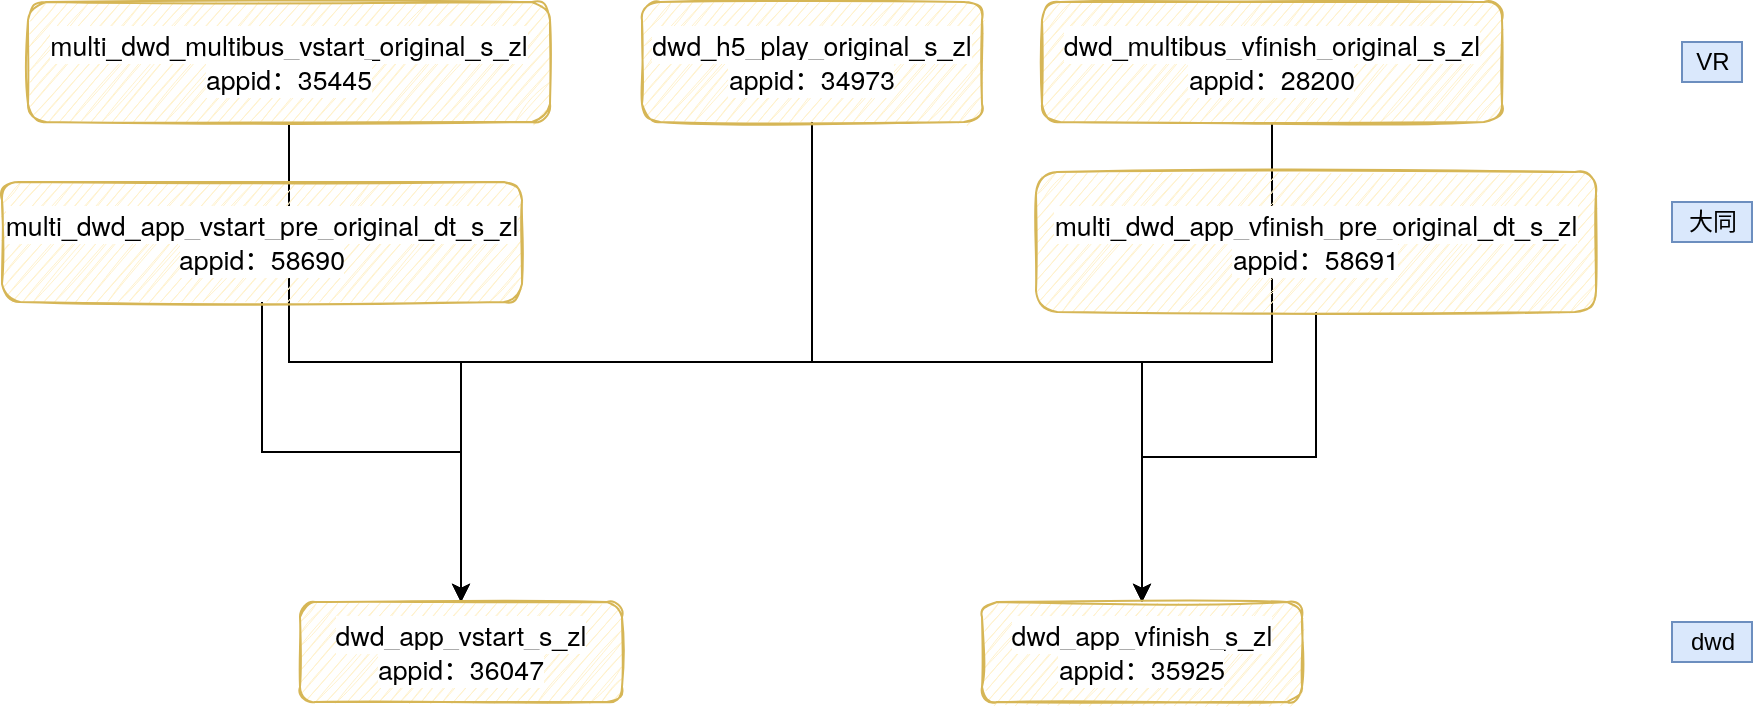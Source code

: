 <mxfile version="18.0.7" type="device"><diagram id="VJgVqGlboEjWHKXUzZeL" name="第 1 页"><mxGraphModel dx="1298" dy="836" grid="1" gridSize="10" guides="1" tooltips="1" connect="1" arrows="1" fold="1" page="1" pageScale="1" pageWidth="827" pageHeight="1169" math="0" shadow="0"><root><mxCell id="0"/><mxCell id="1" parent="0"/><mxCell id="P6LeaeECoyaLWEkejFCA-17" style="edgeStyle=orthogonalEdgeStyle;rounded=0;orthogonalLoop=1;jettySize=auto;html=1;exitX=0.5;exitY=1;exitDx=0;exitDy=0;" edge="1" parent="1" source="P6LeaeECoyaLWEkejFCA-1" target="P6LeaeECoyaLWEkejFCA-9"><mxGeometry relative="1" as="geometry"/></mxCell><mxCell id="P6LeaeECoyaLWEkejFCA-1" value="&lt;span style=&quot;font-family: &amp;quot;Helvetica Neue&amp;quot;, Helvetica, &amp;quot;PingFang SC&amp;quot;, &amp;quot;Microsoft YaHei&amp;quot;, &amp;quot;Source Han Sans SC&amp;quot;, &amp;quot;Noto Sans CJK SC&amp;quot;, &amp;quot;WenQuanYi Micro Hei&amp;quot;, sans-serif; font-size: 13.333px; text-align: left; caret-color: rgb(30, 111, 255); background-color: rgb(255, 255, 255);&quot;&gt;multi_dwd_multibus_vstart_original_s_zl&lt;br&gt;appid：&lt;/span&gt;&lt;span style=&quot;font-family: &amp;quot;Helvetica Neue&amp;quot;, Helvetica, &amp;quot;PingFang SC&amp;quot;, &amp;quot;Microsoft YaHei&amp;quot;, &amp;quot;Source Han Sans SC&amp;quot;, &amp;quot;Noto Sans CJK SC&amp;quot;, &amp;quot;WenQuanYi Micro Hei&amp;quot;, sans-serif; font-size: 13.333px; text-align: right; caret-color: rgb(30, 111, 255); background-color: rgb(255, 255, 255);&quot;&gt;35445&lt;/span&gt;&lt;span style=&quot;font-family: &amp;quot;Helvetica Neue&amp;quot;, Helvetica, &amp;quot;PingFang SC&amp;quot;, &amp;quot;Microsoft YaHei&amp;quot;, &amp;quot;Source Han Sans SC&amp;quot;, &amp;quot;Noto Sans CJK SC&amp;quot;, &amp;quot;WenQuanYi Micro Hei&amp;quot;, sans-serif; font-size: 13.333px; text-align: left; caret-color: rgb(30, 111, 255); background-color: rgb(255, 255, 255);&quot;&gt;&lt;br&gt;&lt;/span&gt;" style="rounded=1;whiteSpace=wrap;html=1;sketch=1;fillColor=#fff2cc;strokeColor=#d6b656;glass=0;shadow=0;" vertex="1" parent="1"><mxGeometry x="43" y="70" width="261" height="60" as="geometry"/></mxCell><mxCell id="P6LeaeECoyaLWEkejFCA-15" style="edgeStyle=orthogonalEdgeStyle;rounded=0;orthogonalLoop=1;jettySize=auto;html=1;exitX=0.5;exitY=1;exitDx=0;exitDy=0;entryX=0.5;entryY=0;entryDx=0;entryDy=0;" edge="1" parent="1" source="P6LeaeECoyaLWEkejFCA-2" target="P6LeaeECoyaLWEkejFCA-10"><mxGeometry relative="1" as="geometry"/></mxCell><mxCell id="P6LeaeECoyaLWEkejFCA-23" style="edgeStyle=orthogonalEdgeStyle;rounded=0;orthogonalLoop=1;jettySize=auto;html=1;exitX=0.5;exitY=1;exitDx=0;exitDy=0;entryX=0.5;entryY=0;entryDx=0;entryDy=0;" edge="1" parent="1" source="P6LeaeECoyaLWEkejFCA-2" target="P6LeaeECoyaLWEkejFCA-9"><mxGeometry relative="1" as="geometry"/></mxCell><mxCell id="P6LeaeECoyaLWEkejFCA-2" value="&lt;span style=&quot;font-family: &amp;quot;Helvetica Neue&amp;quot;, Helvetica, &amp;quot;PingFang SC&amp;quot;, &amp;quot;Microsoft YaHei&amp;quot;, &amp;quot;Source Han Sans SC&amp;quot;, &amp;quot;Noto Sans CJK SC&amp;quot;, &amp;quot;WenQuanYi Micro Hei&amp;quot;, sans-serif; font-size: 13.333px; text-align: left; caret-color: rgb(30, 111, 255); background-color: rgb(255, 255, 255);&quot;&gt;dwd_h5_play_original_s_zl&lt;br&gt;appid：&lt;/span&gt;&lt;span style=&quot;font-family: &amp;quot;Helvetica Neue&amp;quot;, Helvetica, &amp;quot;PingFang SC&amp;quot;, &amp;quot;Microsoft YaHei&amp;quot;, &amp;quot;Source Han Sans SC&amp;quot;, &amp;quot;Noto Sans CJK SC&amp;quot;, &amp;quot;WenQuanYi Micro Hei&amp;quot;, sans-serif; font-size: 13.333px; text-align: right; caret-color: rgb(30, 111, 255); background-color: rgb(255, 255, 255);&quot;&gt;34973&lt;/span&gt;&lt;span style=&quot;font-family: &amp;quot;Helvetica Neue&amp;quot;, Helvetica, &amp;quot;PingFang SC&amp;quot;, &amp;quot;Microsoft YaHei&amp;quot;, &amp;quot;Source Han Sans SC&amp;quot;, &amp;quot;Noto Sans CJK SC&amp;quot;, &amp;quot;WenQuanYi Micro Hei&amp;quot;, sans-serif; font-size: 13.333px; text-align: left; caret-color: rgb(30, 111, 255); background-color: rgb(255, 255, 255);&quot;&gt;&lt;br&gt;&lt;/span&gt;" style="rounded=1;whiteSpace=wrap;html=1;sketch=1;fillColor=#fff2cc;strokeColor=#d6b656;glass=0;shadow=0;" vertex="1" parent="1"><mxGeometry x="350" y="70" width="170" height="60" as="geometry"/></mxCell><mxCell id="P6LeaeECoyaLWEkejFCA-18" style="edgeStyle=orthogonalEdgeStyle;rounded=0;orthogonalLoop=1;jettySize=auto;html=1;exitX=0.5;exitY=1;exitDx=0;exitDy=0;" edge="1" parent="1" source="P6LeaeECoyaLWEkejFCA-3" target="P6LeaeECoyaLWEkejFCA-10"><mxGeometry relative="1" as="geometry"/></mxCell><mxCell id="P6LeaeECoyaLWEkejFCA-3" value="&lt;span style=&quot;font-family: &amp;quot;Helvetica Neue&amp;quot;, Helvetica, &amp;quot;PingFang SC&amp;quot;, &amp;quot;Microsoft YaHei&amp;quot;, &amp;quot;Source Han Sans SC&amp;quot;, &amp;quot;Noto Sans CJK SC&amp;quot;, &amp;quot;WenQuanYi Micro Hei&amp;quot;, sans-serif; font-size: 13.333px; text-align: left; caret-color: rgb(30, 111, 255); background-color: rgb(255, 255, 255);&quot;&gt;dwd_multibus_vfinish_original_s_zl&lt;br&gt;appid：&lt;/span&gt;&lt;span style=&quot;font-family: &amp;quot;Helvetica Neue&amp;quot;, Helvetica, &amp;quot;PingFang SC&amp;quot;, &amp;quot;Microsoft YaHei&amp;quot;, &amp;quot;Source Han Sans SC&amp;quot;, &amp;quot;Noto Sans CJK SC&amp;quot;, &amp;quot;WenQuanYi Micro Hei&amp;quot;, sans-serif; font-size: 13.333px; text-align: right; caret-color: rgb(30, 111, 255); background-color: rgb(255, 255, 255);&quot;&gt;28200&lt;/span&gt;&lt;span style=&quot;font-family: &amp;quot;Helvetica Neue&amp;quot;, Helvetica, &amp;quot;PingFang SC&amp;quot;, &amp;quot;Microsoft YaHei&amp;quot;, &amp;quot;Source Han Sans SC&amp;quot;, &amp;quot;Noto Sans CJK SC&amp;quot;, &amp;quot;WenQuanYi Micro Hei&amp;quot;, sans-serif; font-size: 13.333px; text-align: left; caret-color: rgb(30, 111, 255); background-color: rgb(255, 255, 255);&quot;&gt;&lt;br&gt;&lt;/span&gt;" style="rounded=1;whiteSpace=wrap;html=1;sketch=1;fillColor=#fff2cc;strokeColor=#d6b656;glass=0;shadow=0;" vertex="1" parent="1"><mxGeometry x="550" y="70" width="230" height="60" as="geometry"/></mxCell><mxCell id="P6LeaeECoyaLWEkejFCA-12" value="" style="edgeStyle=orthogonalEdgeStyle;rounded=0;orthogonalLoop=1;jettySize=auto;html=1;" edge="1" parent="1" source="P6LeaeECoyaLWEkejFCA-4" target="P6LeaeECoyaLWEkejFCA-9"><mxGeometry relative="1" as="geometry"/></mxCell><mxCell id="P6LeaeECoyaLWEkejFCA-4" value="&lt;span style=&quot;font-family: &amp;quot;Helvetica Neue&amp;quot;, Helvetica, &amp;quot;PingFang SC&amp;quot;, &amp;quot;Microsoft YaHei&amp;quot;, &amp;quot;Source Han Sans SC&amp;quot;, &amp;quot;Noto Sans CJK SC&amp;quot;, &amp;quot;WenQuanYi Micro Hei&amp;quot;, sans-serif; font-size: 13.333px; text-align: left; caret-color: rgb(30, 111, 255); background-color: rgb(255, 255, 255);&quot;&gt;multi_dwd_app_vstart_pre_original_dt_s_zl&lt;br&gt;&lt;/span&gt;&lt;span style=&quot;font-family: &amp;quot;Helvetica Neue&amp;quot;, Helvetica, &amp;quot;PingFang SC&amp;quot;, &amp;quot;Microsoft YaHei&amp;quot;, &amp;quot;Source Han Sans SC&amp;quot;, &amp;quot;Noto Sans CJK SC&amp;quot;, &amp;quot;WenQuanYi Micro Hei&amp;quot;, sans-serif; font-size: 13.333px; text-align: right; caret-color: rgb(30, 111, 255); background-color: rgb(255, 255, 255);&quot;&gt;appid：58690&lt;/span&gt;&lt;span style=&quot;font-family: &amp;quot;Helvetica Neue&amp;quot;, Helvetica, &amp;quot;PingFang SC&amp;quot;, &amp;quot;Microsoft YaHei&amp;quot;, &amp;quot;Source Han Sans SC&amp;quot;, &amp;quot;Noto Sans CJK SC&amp;quot;, &amp;quot;WenQuanYi Micro Hei&amp;quot;, sans-serif; font-size: 13.333px; text-align: left; caret-color: rgb(30, 111, 255); background-color: rgb(255, 255, 255);&quot;&gt;&lt;br&gt;&lt;/span&gt;" style="rounded=1;whiteSpace=wrap;html=1;sketch=1;fillColor=#fff2cc;strokeColor=#d6b656;glass=0;shadow=0;" vertex="1" parent="1"><mxGeometry x="30" y="160" width="260" height="60" as="geometry"/></mxCell><mxCell id="P6LeaeECoyaLWEkejFCA-14" value="" style="edgeStyle=orthogonalEdgeStyle;rounded=0;orthogonalLoop=1;jettySize=auto;html=1;" edge="1" parent="1" source="P6LeaeECoyaLWEkejFCA-6" target="P6LeaeECoyaLWEkejFCA-10"><mxGeometry relative="1" as="geometry"/></mxCell><mxCell id="P6LeaeECoyaLWEkejFCA-6" value="&lt;span style=&quot;font-family: &amp;quot;Helvetica Neue&amp;quot;, Helvetica, &amp;quot;PingFang SC&amp;quot;, &amp;quot;Microsoft YaHei&amp;quot;, &amp;quot;Source Han Sans SC&amp;quot;, &amp;quot;Noto Sans CJK SC&amp;quot;, &amp;quot;WenQuanYi Micro Hei&amp;quot;, sans-serif; font-size: 13.333px; text-align: left; caret-color: rgb(30, 111, 255); background-color: rgb(255, 255, 255);&quot;&gt;multi_dwd_app_vfinish_pre_original_dt_s_zl&lt;br&gt;appid：&lt;/span&gt;&lt;span style=&quot;font-family: &amp;quot;Helvetica Neue&amp;quot;, Helvetica, &amp;quot;PingFang SC&amp;quot;, &amp;quot;Microsoft YaHei&amp;quot;, &amp;quot;Source Han Sans SC&amp;quot;, &amp;quot;Noto Sans CJK SC&amp;quot;, &amp;quot;WenQuanYi Micro Hei&amp;quot;, sans-serif; font-size: 13.333px; text-align: right; caret-color: rgb(30, 111, 255); background-color: rgb(255, 255, 255);&quot;&gt;58691&lt;/span&gt;&lt;span style=&quot;font-family: &amp;quot;Helvetica Neue&amp;quot;, Helvetica, &amp;quot;PingFang SC&amp;quot;, &amp;quot;Microsoft YaHei&amp;quot;, &amp;quot;Source Han Sans SC&amp;quot;, &amp;quot;Noto Sans CJK SC&amp;quot;, &amp;quot;WenQuanYi Micro Hei&amp;quot;, sans-serif; font-size: 13.333px; text-align: left; caret-color: rgb(30, 111, 255); background-color: rgb(255, 255, 255);&quot;&gt;&lt;br&gt;&lt;/span&gt;" style="rounded=1;whiteSpace=wrap;html=1;sketch=1;fillColor=#fff2cc;strokeColor=#d6b656;glass=0;shadow=0;" vertex="1" parent="1"><mxGeometry x="547" y="155" width="280" height="70" as="geometry"/></mxCell><mxCell id="P6LeaeECoyaLWEkejFCA-9" value="&lt;span style=&quot;font-family: &amp;quot;Helvetica Neue&amp;quot;, Helvetica, &amp;quot;PingFang SC&amp;quot;, &amp;quot;Microsoft YaHei&amp;quot;, &amp;quot;Source Han Sans SC&amp;quot;, &amp;quot;Noto Sans CJK SC&amp;quot;, &amp;quot;WenQuanYi Micro Hei&amp;quot;, sans-serif; font-size: 13.333px; text-align: left; caret-color: rgb(30, 111, 255); background-color: rgb(255, 255, 255);&quot;&gt;dwd_app_vstart_s_zl&lt;br&gt;appid：&lt;/span&gt;&lt;span style=&quot;font-family: &amp;quot;Helvetica Neue&amp;quot;, Helvetica, &amp;quot;PingFang SC&amp;quot;, &amp;quot;Microsoft YaHei&amp;quot;, &amp;quot;Source Han Sans SC&amp;quot;, &amp;quot;Noto Sans CJK SC&amp;quot;, &amp;quot;WenQuanYi Micro Hei&amp;quot;, sans-serif; font-size: 13.333px; text-align: right; caret-color: rgb(30, 111, 255); background-color: rgb(255, 255, 255);&quot;&gt;36047&lt;/span&gt;&lt;span style=&quot;font-family: &amp;quot;Helvetica Neue&amp;quot;, Helvetica, &amp;quot;PingFang SC&amp;quot;, &amp;quot;Microsoft YaHei&amp;quot;, &amp;quot;Source Han Sans SC&amp;quot;, &amp;quot;Noto Sans CJK SC&amp;quot;, &amp;quot;WenQuanYi Micro Hei&amp;quot;, sans-serif; font-size: 13.333px; text-align: left; caret-color: rgb(30, 111, 255); background-color: rgb(255, 255, 255);&quot;&gt;&lt;br&gt;&lt;/span&gt;" style="rounded=1;whiteSpace=wrap;html=1;sketch=1;fillColor=#fff2cc;strokeColor=#d6b656;glass=0;shadow=0;" vertex="1" parent="1"><mxGeometry x="179" y="370" width="161" height="50" as="geometry"/></mxCell><mxCell id="P6LeaeECoyaLWEkejFCA-10" value="&lt;span style=&quot;font-family: &amp;quot;Helvetica Neue&amp;quot;, Helvetica, &amp;quot;PingFang SC&amp;quot;, &amp;quot;Microsoft YaHei&amp;quot;, &amp;quot;Source Han Sans SC&amp;quot;, &amp;quot;Noto Sans CJK SC&amp;quot;, &amp;quot;WenQuanYi Micro Hei&amp;quot;, sans-serif; font-size: 13.333px; text-align: left; caret-color: rgb(30, 111, 255); background-color: rgb(255, 255, 255);&quot;&gt;dwd_app_vfinish_s_zl&lt;br&gt;appid：&lt;/span&gt;&lt;span style=&quot;font-family: &amp;quot;Helvetica Neue&amp;quot;, Helvetica, &amp;quot;PingFang SC&amp;quot;, &amp;quot;Microsoft YaHei&amp;quot;, &amp;quot;Source Han Sans SC&amp;quot;, &amp;quot;Noto Sans CJK SC&amp;quot;, &amp;quot;WenQuanYi Micro Hei&amp;quot;, sans-serif; font-size: 13.333px; text-align: right; caret-color: rgb(30, 111, 255); background-color: rgb(255, 255, 255);&quot;&gt;35925&lt;/span&gt;&lt;span style=&quot;font-family: &amp;quot;Helvetica Neue&amp;quot;, Helvetica, &amp;quot;PingFang SC&amp;quot;, &amp;quot;Microsoft YaHei&amp;quot;, &amp;quot;Source Han Sans SC&amp;quot;, &amp;quot;Noto Sans CJK SC&amp;quot;, &amp;quot;WenQuanYi Micro Hei&amp;quot;, sans-serif; font-size: 13.333px; text-align: left; caret-color: rgb(30, 111, 255); background-color: rgb(255, 255, 255);&quot;&gt;&lt;br&gt;&lt;/span&gt;" style="rounded=1;whiteSpace=wrap;html=1;sketch=1;fillColor=#fff2cc;strokeColor=#d6b656;glass=0;shadow=0;" vertex="1" parent="1"><mxGeometry x="520" y="370" width="160" height="50" as="geometry"/></mxCell><mxCell id="P6LeaeECoyaLWEkejFCA-24" value="VR" style="text;html=1;align=center;verticalAlign=middle;resizable=0;points=[];autosize=1;strokeColor=#6c8ebf;fillColor=#dae8fc;" vertex="1" parent="1"><mxGeometry x="870" y="90" width="30" height="20" as="geometry"/></mxCell><mxCell id="P6LeaeECoyaLWEkejFCA-25" value="大同" style="text;html=1;align=center;verticalAlign=middle;resizable=0;points=[];autosize=1;strokeColor=#6c8ebf;fillColor=#dae8fc;" vertex="1" parent="1"><mxGeometry x="865" y="170" width="40" height="20" as="geometry"/></mxCell><mxCell id="P6LeaeECoyaLWEkejFCA-26" value="dwd" style="text;html=1;align=center;verticalAlign=middle;resizable=0;points=[];autosize=1;strokeColor=#6c8ebf;fillColor=#dae8fc;" vertex="1" parent="1"><mxGeometry x="865" y="380" width="40" height="20" as="geometry"/></mxCell><mxCell id="P6LeaeECoyaLWEkejFCA-27" style="edgeStyle=orthogonalEdgeStyle;rounded=0;orthogonalLoop=1;jettySize=auto;html=1;exitX=0.5;exitY=1;exitDx=0;exitDy=0;" edge="1" parent="1" source="P6LeaeECoyaLWEkejFCA-10" target="P6LeaeECoyaLWEkejFCA-10"><mxGeometry relative="1" as="geometry"/></mxCell></root></mxGraphModel></diagram></mxfile>
